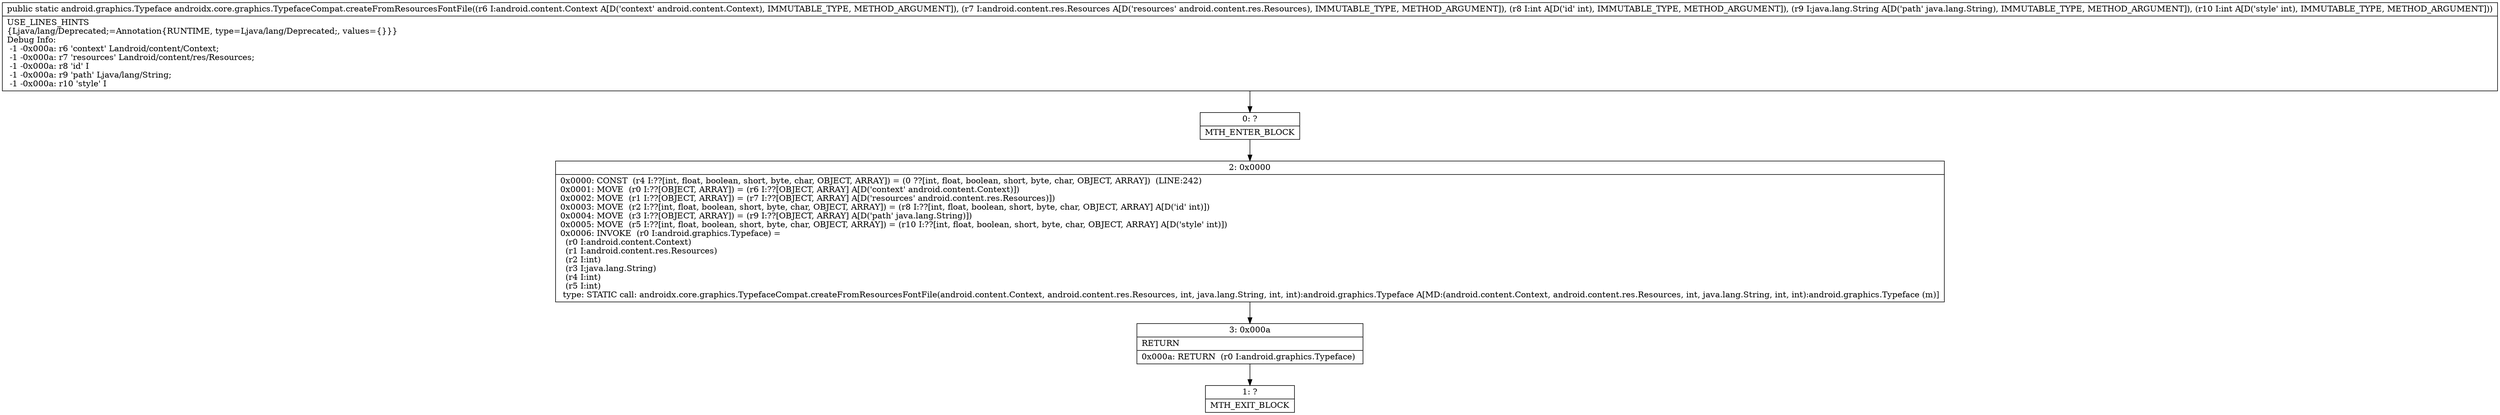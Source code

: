 digraph "CFG forandroidx.core.graphics.TypefaceCompat.createFromResourcesFontFile(Landroid\/content\/Context;Landroid\/content\/res\/Resources;ILjava\/lang\/String;I)Landroid\/graphics\/Typeface;" {
Node_0 [shape=record,label="{0\:\ ?|MTH_ENTER_BLOCK\l}"];
Node_2 [shape=record,label="{2\:\ 0x0000|0x0000: CONST  (r4 I:??[int, float, boolean, short, byte, char, OBJECT, ARRAY]) = (0 ??[int, float, boolean, short, byte, char, OBJECT, ARRAY])  (LINE:242)\l0x0001: MOVE  (r0 I:??[OBJECT, ARRAY]) = (r6 I:??[OBJECT, ARRAY] A[D('context' android.content.Context)]) \l0x0002: MOVE  (r1 I:??[OBJECT, ARRAY]) = (r7 I:??[OBJECT, ARRAY] A[D('resources' android.content.res.Resources)]) \l0x0003: MOVE  (r2 I:??[int, float, boolean, short, byte, char, OBJECT, ARRAY]) = (r8 I:??[int, float, boolean, short, byte, char, OBJECT, ARRAY] A[D('id' int)]) \l0x0004: MOVE  (r3 I:??[OBJECT, ARRAY]) = (r9 I:??[OBJECT, ARRAY] A[D('path' java.lang.String)]) \l0x0005: MOVE  (r5 I:??[int, float, boolean, short, byte, char, OBJECT, ARRAY]) = (r10 I:??[int, float, boolean, short, byte, char, OBJECT, ARRAY] A[D('style' int)]) \l0x0006: INVOKE  (r0 I:android.graphics.Typeface) = \l  (r0 I:android.content.Context)\l  (r1 I:android.content.res.Resources)\l  (r2 I:int)\l  (r3 I:java.lang.String)\l  (r4 I:int)\l  (r5 I:int)\l type: STATIC call: androidx.core.graphics.TypefaceCompat.createFromResourcesFontFile(android.content.Context, android.content.res.Resources, int, java.lang.String, int, int):android.graphics.Typeface A[MD:(android.content.Context, android.content.res.Resources, int, java.lang.String, int, int):android.graphics.Typeface (m)]\l}"];
Node_3 [shape=record,label="{3\:\ 0x000a|RETURN\l|0x000a: RETURN  (r0 I:android.graphics.Typeface) \l}"];
Node_1 [shape=record,label="{1\:\ ?|MTH_EXIT_BLOCK\l}"];
MethodNode[shape=record,label="{public static android.graphics.Typeface androidx.core.graphics.TypefaceCompat.createFromResourcesFontFile((r6 I:android.content.Context A[D('context' android.content.Context), IMMUTABLE_TYPE, METHOD_ARGUMENT]), (r7 I:android.content.res.Resources A[D('resources' android.content.res.Resources), IMMUTABLE_TYPE, METHOD_ARGUMENT]), (r8 I:int A[D('id' int), IMMUTABLE_TYPE, METHOD_ARGUMENT]), (r9 I:java.lang.String A[D('path' java.lang.String), IMMUTABLE_TYPE, METHOD_ARGUMENT]), (r10 I:int A[D('style' int), IMMUTABLE_TYPE, METHOD_ARGUMENT]))  | USE_LINES_HINTS\l\{Ljava\/lang\/Deprecated;=Annotation\{RUNTIME, type=Ljava\/lang\/Deprecated;, values=\{\}\}\}\lDebug Info:\l  \-1 \-0x000a: r6 'context' Landroid\/content\/Context;\l  \-1 \-0x000a: r7 'resources' Landroid\/content\/res\/Resources;\l  \-1 \-0x000a: r8 'id' I\l  \-1 \-0x000a: r9 'path' Ljava\/lang\/String;\l  \-1 \-0x000a: r10 'style' I\l}"];
MethodNode -> Node_0;Node_0 -> Node_2;
Node_2 -> Node_3;
Node_3 -> Node_1;
}

